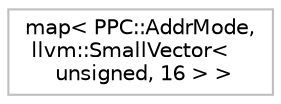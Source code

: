 digraph "Graphical Class Hierarchy"
{
 // LATEX_PDF_SIZE
  bgcolor="transparent";
  edge [fontname="Helvetica",fontsize="10",labelfontname="Helvetica",labelfontsize="10"];
  node [fontname="Helvetica",fontsize="10",shape=record];
  rankdir="LR";
  Node0 [label="map\< PPC::AddrMode,\l llvm::SmallVector\<\l unsigned, 16 \> \>",height=0.2,width=0.4,color="grey75",tooltip=" "];
}

